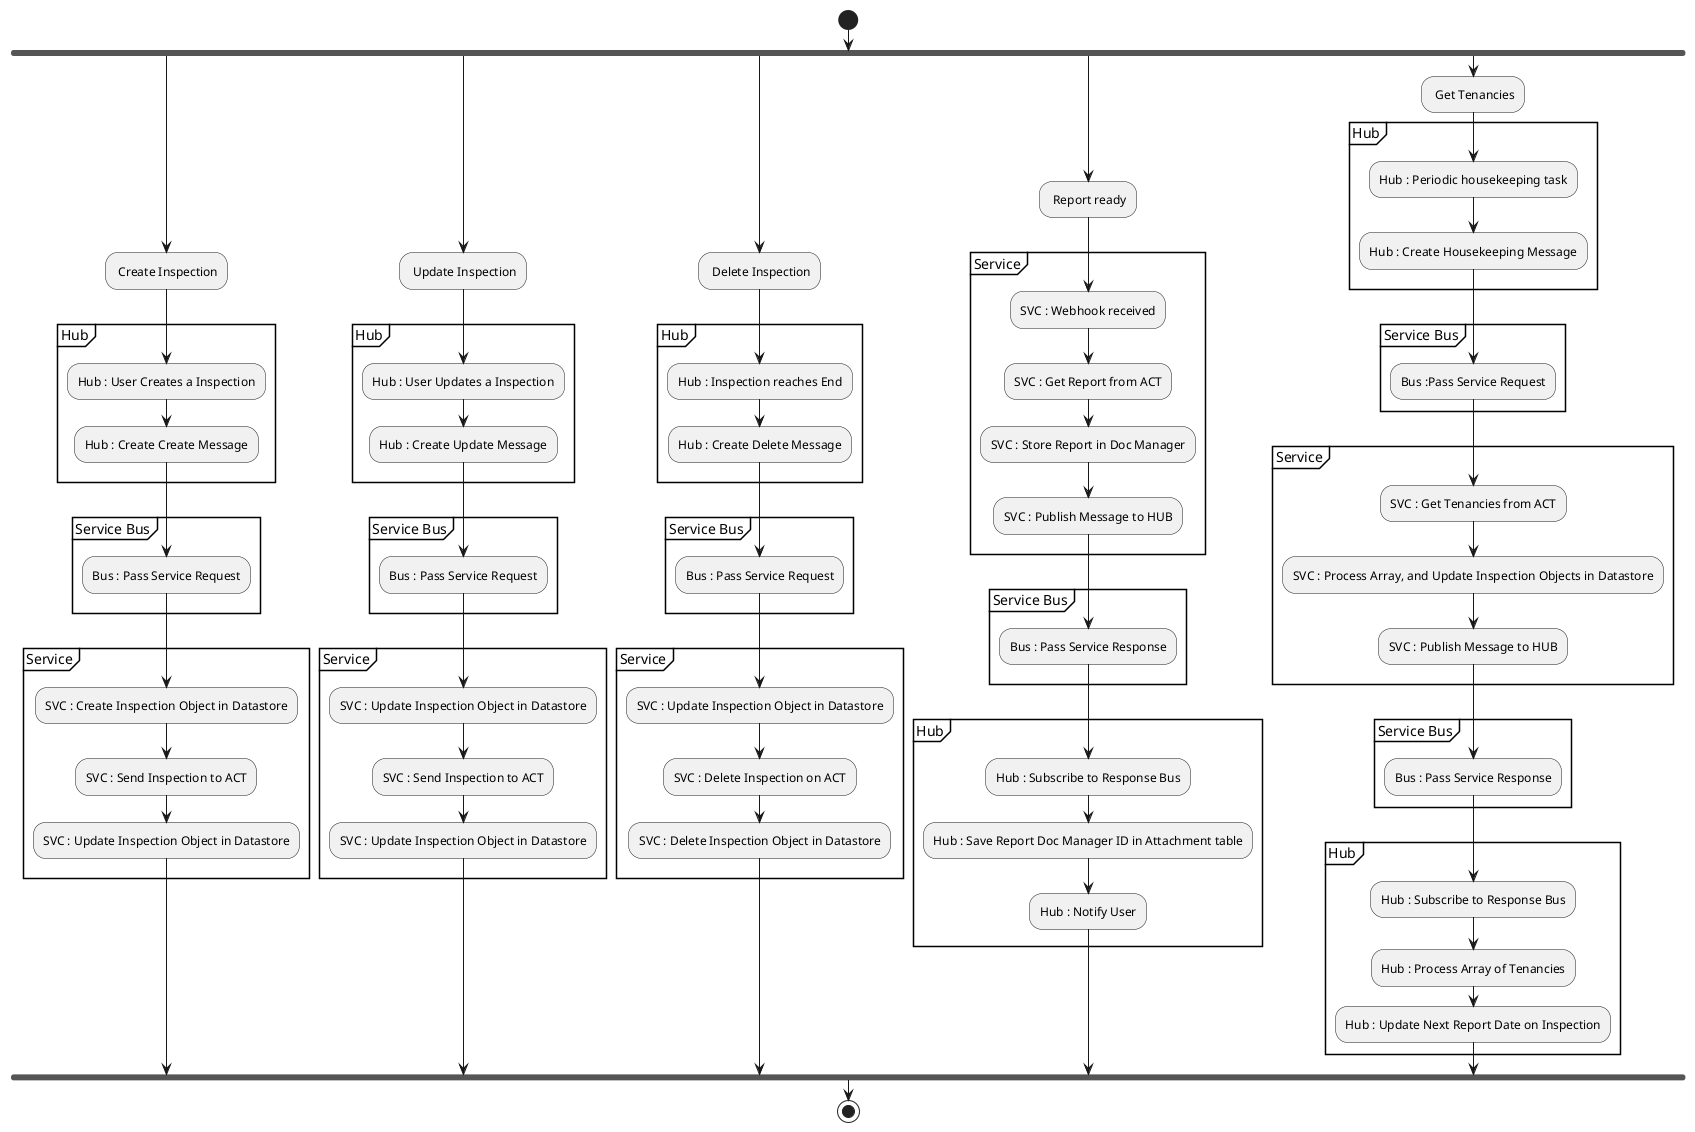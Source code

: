@startuml

start
fork
  : Create Inspection;
  Group Hub
    :Hub : User Creates a Inspection;
    :Hub : Create Create Message;    
  EndGroup
  
  Group Service Bus
    :Bus : Pass Service Request;
  EndGroup  

  Group Service
    :SVC : Create Inspection Object in Datastore;
    :SVC : Send Inspection to ACT;
    :SVC : Update Inspection Object in Datastore;
  EndGroup

fork again
  : Update Inspection;
  Group Hub
    :Hub : User Updates a Inspection;   
    :Hub : Create Update Message;        
  EndGroup
  
  Group Service Bus
    :Bus : Pass Service Request;
  EndGroup  

  Group Service
    :SVC : Update Inspection Object in Datastore;
    :SVC : Send Inspection to ACT;
    :SVC : Update Inspection Object in Datastore;
  EndGroup  

fork again
  : Delete Inspection;
  Group Hub
    :Hub : Inspection reaches End;
    :Hub : Create Delete Message;
  EndGroup
  
  Group Service Bus
    :Bus : Pass Service Request;
  EndGroup  

  Group Service
    :SVC : Update Inspection Object in Datastore;
    :SVC : Delete Inspection on ACT;
    :SVC : Delete Inspection Object in Datastore;
  EndGroup  
fork again
  : Report ready;  
  Group Service
    :SVC : Webhook received;
    :SVC : Get Report from ACT;
    :SVC : Store Report in Doc Manager;
    :SVC : Publish Message to HUB;
  Endgroup  

  Group Service Bus
    :Bus : Pass Service Response;
  EndGroup    

  Group Hub
    :Hub : Subscribe to Response Bus;
    :Hub : Save Report Doc Manager ID in Attachment table;
    :Hub : Notify User;
  EndGroup
fork again 
  : Get Tenancies;
  Group Hub
    :Hub : Periodic housekeeping task;
    :Hub : Create Housekeeping Message;
  EndGroup  

  Group Service Bus
    :Bus :Pass Service Request;
  EndGroup 

  Group Service
    :SVC : Get Tenancies from ACT;
    :SVC : Process Array, and Update Inspection Objects in Datastore;
    :SVC : Publish Message to HUB;
  Endgroup   

  Group Service Bus
    :Bus : Pass Service Response;
  EndGroup   

  Group Hub
    :Hub : Subscribe to Response Bus;
    :Hub : Process Array of Tenancies;
    :Hub : Update Next Report Date on Inspection;
  EndGroup    
endfork


stop

@enduml
